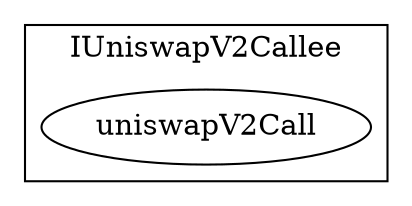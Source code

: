 strict digraph {
subgraph cluster_747_IUniswapV2Callee {
label = "IUniswapV2Callee"
"747_uniswapV2Call" [label="uniswapV2Call"]
}subgraph cluster_solidity {
label = "[Solidity]"
}
}